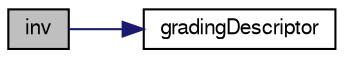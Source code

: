digraph "inv"
{
  bgcolor="transparent";
  edge [fontname="FreeSans",fontsize="10",labelfontname="FreeSans",labelfontsize="10"];
  node [fontname="FreeSans",fontsize="10",shape=record];
  rankdir="LR";
  Node25 [label="inv",height=0.2,width=0.4,color="black", fillcolor="grey75", style="filled", fontcolor="black"];
  Node25 -> Node26 [color="midnightblue",fontsize="10",style="solid",fontname="FreeSans"];
  Node26 [label="gradingDescriptor",height=0.2,width=0.4,color="black",URL="$a24762.html#ab744b639d05d33cb3ce0d58551335c20",tooltip="Default constructor. "];
}
